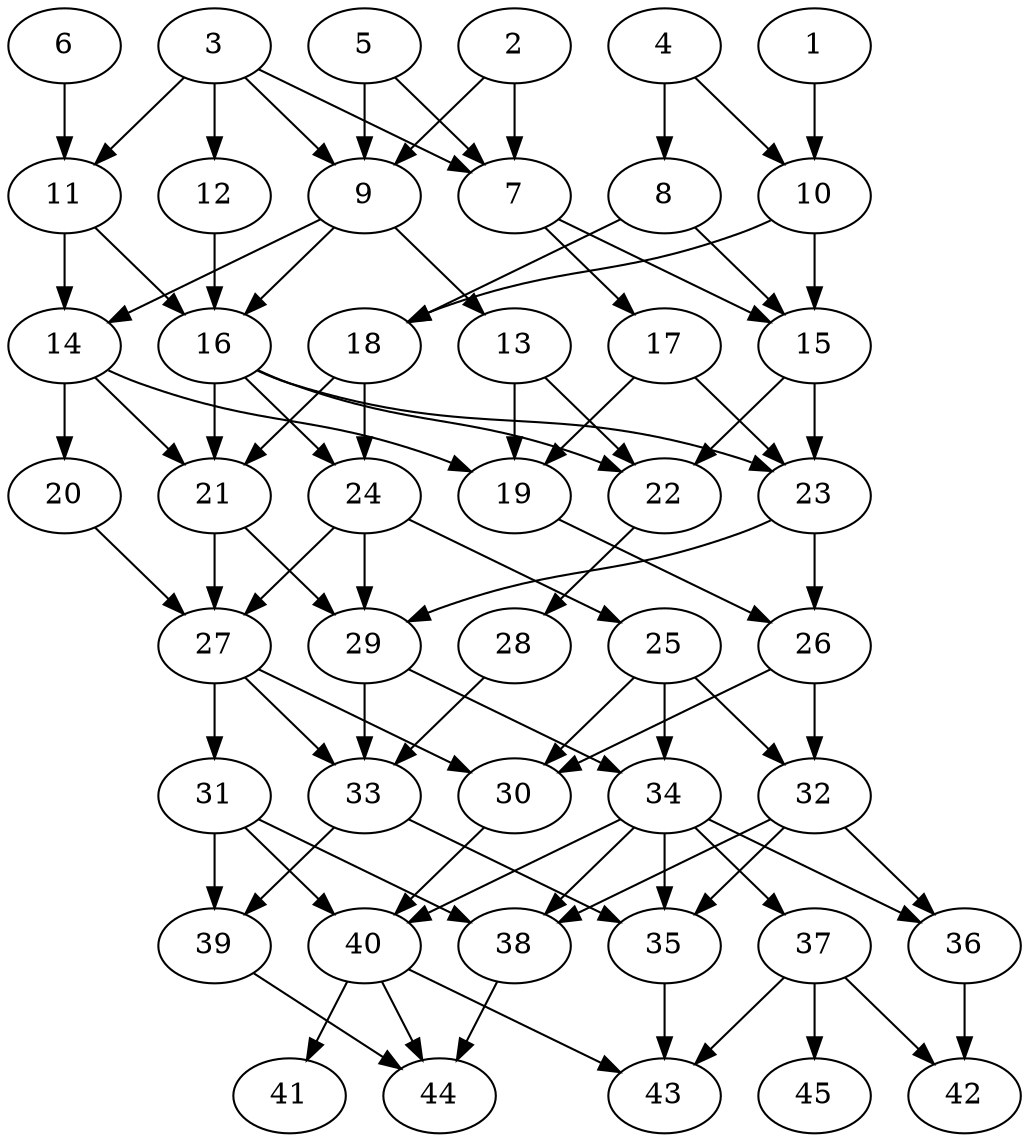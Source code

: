 // DAG automatically generated by daggen at Thu Oct  3 14:07:25 2019
// ./daggen --dot -n 45 --ccr 0.3 --fat 0.5 --regular 0.9 --density 0.5 --mindata 5242880 --maxdata 52428800 
digraph G {
  1 [size="87033173", alpha="0.09", expect_size="26109952"] 
  1 -> 10 [size ="26109952"]
  2 [size="149582507", alpha="0.15", expect_size="44874752"] 
  2 -> 7 [size ="44874752"]
  2 -> 9 [size ="44874752"]
  3 [size="126621013", alpha="0.01", expect_size="37986304"] 
  3 -> 7 [size ="37986304"]
  3 -> 9 [size ="37986304"]
  3 -> 11 [size ="37986304"]
  3 -> 12 [size ="37986304"]
  4 [size="105649493", alpha="0.05", expect_size="31694848"] 
  4 -> 8 [size ="31694848"]
  4 -> 10 [size ="31694848"]
  5 [size="48087040", alpha="0.09", expect_size="14426112"] 
  5 -> 7 [size ="14426112"]
  5 -> 9 [size ="14426112"]
  6 [size="114776747", alpha="0.11", expect_size="34433024"] 
  6 -> 11 [size ="34433024"]
  7 [size="79568213", alpha="0.19", expect_size="23870464"] 
  7 -> 15 [size ="23870464"]
  7 -> 17 [size ="23870464"]
  8 [size="147988480", alpha="0.16", expect_size="44396544"] 
  8 -> 15 [size ="44396544"]
  8 -> 18 [size ="44396544"]
  9 [size="71645867", alpha="0.14", expect_size="21493760"] 
  9 -> 13 [size ="21493760"]
  9 -> 14 [size ="21493760"]
  9 -> 16 [size ="21493760"]
  10 [size="137605120", alpha="0.10", expect_size="41281536"] 
  10 -> 15 [size ="41281536"]
  10 -> 18 [size ="41281536"]
  11 [size="155845973", alpha="0.05", expect_size="46753792"] 
  11 -> 14 [size ="46753792"]
  11 -> 16 [size ="46753792"]
  12 [size="71806293", alpha="0.00", expect_size="21541888"] 
  12 -> 16 [size ="21541888"]
  13 [size="34566827", alpha="0.03", expect_size="10370048"] 
  13 -> 19 [size ="10370048"]
  13 -> 22 [size ="10370048"]
  14 [size="44441600", alpha="0.01", expect_size="13332480"] 
  14 -> 19 [size ="13332480"]
  14 -> 20 [size ="13332480"]
  14 -> 21 [size ="13332480"]
  15 [size="87459840", alpha="0.13", expect_size="26237952"] 
  15 -> 22 [size ="26237952"]
  15 -> 23 [size ="26237952"]
  16 [size="156016640", alpha="0.01", expect_size="46804992"] 
  16 -> 21 [size ="46804992"]
  16 -> 22 [size ="46804992"]
  16 -> 23 [size ="46804992"]
  16 -> 24 [size ="46804992"]
  17 [size="88999253", alpha="0.15", expect_size="26699776"] 
  17 -> 19 [size ="26699776"]
  17 -> 23 [size ="26699776"]
  18 [size="82018987", alpha="0.12", expect_size="24605696"] 
  18 -> 21 [size ="24605696"]
  18 -> 24 [size ="24605696"]
  19 [size="50449067", alpha="0.09", expect_size="15134720"] 
  19 -> 26 [size ="15134720"]
  20 [size="158057813", alpha="0.10", expect_size="47417344"] 
  20 -> 27 [size ="47417344"]
  21 [size="75649707", alpha="0.00", expect_size="22694912"] 
  21 -> 27 [size ="22694912"]
  21 -> 29 [size ="22694912"]
  22 [size="112800427", alpha="0.07", expect_size="33840128"] 
  22 -> 28 [size ="33840128"]
  23 [size="114152107", alpha="0.08", expect_size="34245632"] 
  23 -> 26 [size ="34245632"]
  23 -> 29 [size ="34245632"]
  24 [size="139680427", alpha="0.01", expect_size="41904128"] 
  24 -> 25 [size ="41904128"]
  24 -> 27 [size ="41904128"]
  24 -> 29 [size ="41904128"]
  25 [size="147544747", alpha="0.17", expect_size="44263424"] 
  25 -> 30 [size ="44263424"]
  25 -> 32 [size ="44263424"]
  25 -> 34 [size ="44263424"]
  26 [size="94573227", alpha="0.05", expect_size="28371968"] 
  26 -> 30 [size ="28371968"]
  26 -> 32 [size ="28371968"]
  27 [size="98594133", alpha="0.01", expect_size="29578240"] 
  27 -> 30 [size ="29578240"]
  27 -> 31 [size ="29578240"]
  27 -> 33 [size ="29578240"]
  28 [size="59241813", alpha="0.14", expect_size="17772544"] 
  28 -> 33 [size ="17772544"]
  29 [size="153159680", alpha="0.14", expect_size="45947904"] 
  29 -> 33 [size ="45947904"]
  29 -> 34 [size ="45947904"]
  30 [size="64102400", alpha="0.09", expect_size="19230720"] 
  30 -> 40 [size ="19230720"]
  31 [size="143530667", alpha="0.02", expect_size="43059200"] 
  31 -> 38 [size ="43059200"]
  31 -> 39 [size ="43059200"]
  31 -> 40 [size ="43059200"]
  32 [size="146432000", alpha="0.01", expect_size="43929600"] 
  32 -> 35 [size ="43929600"]
  32 -> 36 [size ="43929600"]
  32 -> 38 [size ="43929600"]
  33 [size="47629653", alpha="0.03", expect_size="14288896"] 
  33 -> 35 [size ="14288896"]
  33 -> 39 [size ="14288896"]
  34 [size="113554773", alpha="0.08", expect_size="34066432"] 
  34 -> 35 [size ="34066432"]
  34 -> 36 [size ="34066432"]
  34 -> 37 [size ="34066432"]
  34 -> 38 [size ="34066432"]
  34 -> 40 [size ="34066432"]
  35 [size="117804373", alpha="0.02", expect_size="35341312"] 
  35 -> 43 [size ="35341312"]
  36 [size="90999467", alpha="0.14", expect_size="27299840"] 
  36 -> 42 [size ="27299840"]
  37 [size="130433707", alpha="0.15", expect_size="39130112"] 
  37 -> 42 [size ="39130112"]
  37 -> 43 [size ="39130112"]
  37 -> 45 [size ="39130112"]
  38 [size="140922880", alpha="0.04", expect_size="42276864"] 
  38 -> 44 [size ="42276864"]
  39 [size="95692800", alpha="0.17", expect_size="28707840"] 
  39 -> 44 [size ="28707840"]
  40 [size="48909653", alpha="0.08", expect_size="14672896"] 
  40 -> 41 [size ="14672896"]
  40 -> 43 [size ="14672896"]
  40 -> 44 [size ="14672896"]
  41 [size="120705707", alpha="0.07", expect_size="36211712"] 
  42 [size="134881280", alpha="0.17", expect_size="40464384"] 
  43 [size="145766400", alpha="0.00", expect_size="43729920"] 
  44 [size="170451627", alpha="0.19", expect_size="51135488"] 
  45 [size="78619307", alpha="0.13", expect_size="23585792"] 
}
